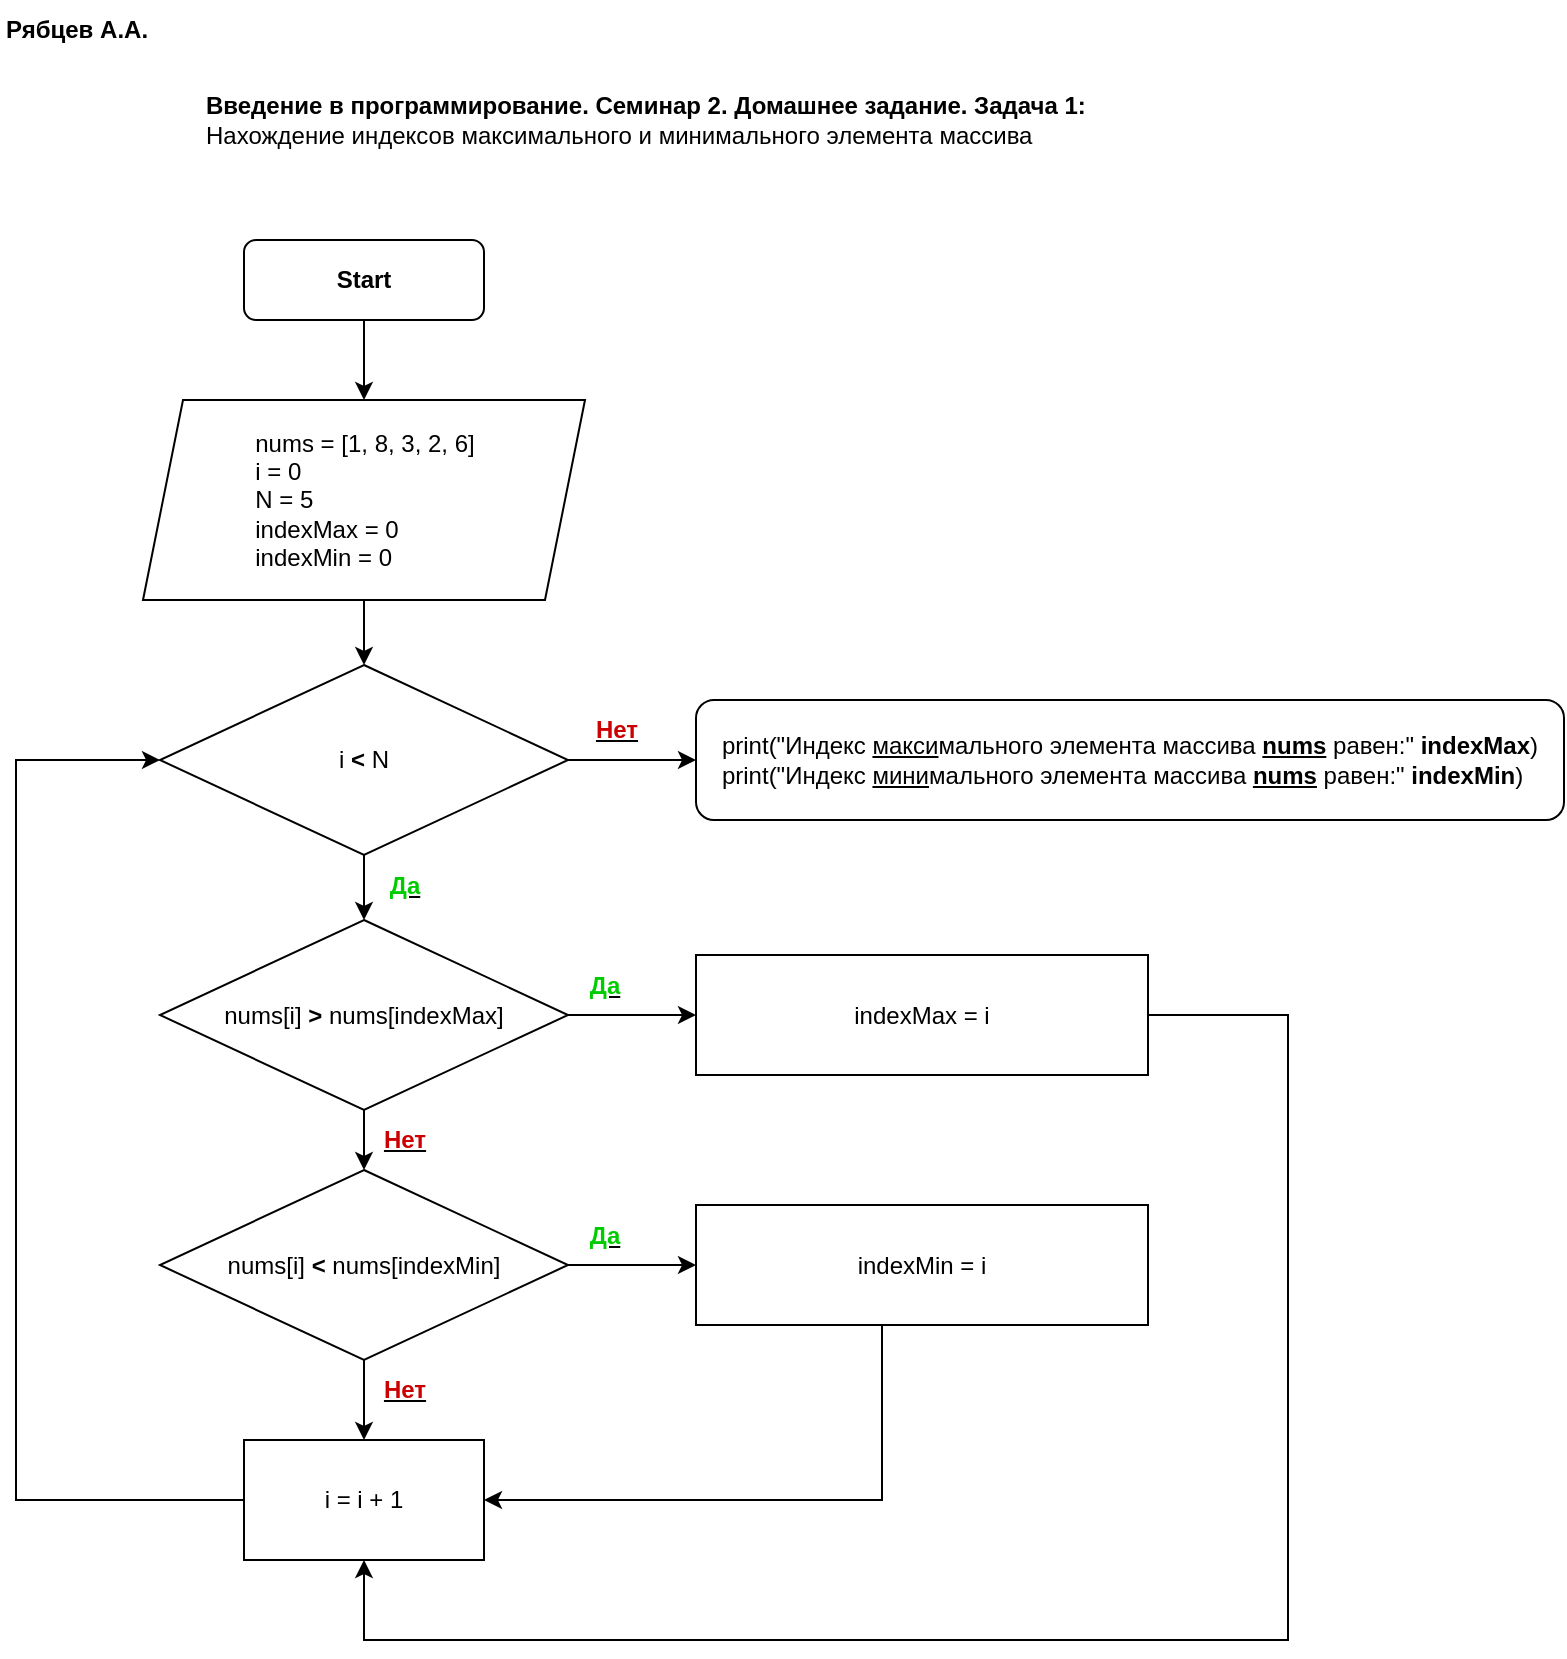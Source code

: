 <mxfile version="20.7.3" type="github">
  <diagram id="C5RBs43oDa-KdzZeNtuy" name="Page-1">
    <mxGraphModel dx="2074" dy="1116" grid="1" gridSize="10" guides="1" tooltips="1" connect="1" arrows="1" fold="1" page="1" pageScale="1" pageWidth="827" pageHeight="1169" math="0" shadow="0">
      <root>
        <mxCell id="WIyWlLk6GJQsqaUBKTNV-0" />
        <mxCell id="WIyWlLk6GJQsqaUBKTNV-1" parent="WIyWlLk6GJQsqaUBKTNV-0" />
        <mxCell id="4gVl8pctc3jqohFmoUcx-28" value="&lt;b&gt;Введение в программирование. Семинар 2. Домашнее задание. Задача 1:&lt;br&gt;&lt;/b&gt;&lt;div&gt;&lt;div&gt;Нахождение индексов максимального и минимального элемента&amp;nbsp;&lt;span style=&quot;background-color: initial;&quot;&gt;массива&lt;/span&gt;&lt;/div&gt;&lt;/div&gt;" style="text;html=1;align=left;verticalAlign=middle;resizable=0;points=[];autosize=1;strokeColor=none;fillColor=none;" parent="WIyWlLk6GJQsqaUBKTNV-1" vertex="1">
          <mxGeometry x="120" y="50" width="460" height="40" as="geometry" />
        </mxCell>
        <mxCell id="4gVl8pctc3jqohFmoUcx-39" value="&lt;b&gt;Рябцев А.А.&lt;/b&gt;" style="text;html=1;align=left;verticalAlign=middle;resizable=0;points=[];autosize=1;strokeColor=none;fillColor=none;" parent="WIyWlLk6GJQsqaUBKTNV-1" vertex="1">
          <mxGeometry x="20" y="10" width="90" height="30" as="geometry" />
        </mxCell>
        <mxCell id="p53ECaZGUEqwGjhpBJcG-26" value="" style="edgeStyle=orthogonalEdgeStyle;rounded=0;orthogonalLoop=1;jettySize=auto;html=1;" edge="1" parent="WIyWlLk6GJQsqaUBKTNV-1" source="p53ECaZGUEqwGjhpBJcG-27" target="p53ECaZGUEqwGjhpBJcG-30">
          <mxGeometry relative="1" as="geometry" />
        </mxCell>
        <mxCell id="p53ECaZGUEqwGjhpBJcG-27" value="&lt;b&gt;Start&lt;/b&gt;" style="rounded=1;whiteSpace=wrap;html=1;fontSize=12;glass=0;strokeWidth=1;shadow=0;" vertex="1" parent="WIyWlLk6GJQsqaUBKTNV-1">
          <mxGeometry x="141" y="130" width="120" height="40" as="geometry" />
        </mxCell>
        <mxCell id="p53ECaZGUEqwGjhpBJcG-28" value="&lt;div style=&quot;text-align: justify;&quot;&gt;&lt;span style=&quot;background-color: initial;&quot;&gt;print(&quot;Индекс &lt;u&gt;макси&lt;/u&gt;мального элемента массива &lt;u style=&quot;font-weight: bold;&quot;&gt;nums&lt;/u&gt;&amp;nbsp;равен:&quot; &lt;b&gt;indexMax&lt;/b&gt;)&lt;/span&gt;&lt;/div&gt;&lt;span style=&quot;border-color: var(--border-color);&quot;&gt;&lt;div style=&quot;text-align: justify;&quot;&gt;&lt;span style=&quot;background-color: initial; border-color: var(--border-color);&quot;&gt;print(&quot;Индекс &lt;u&gt;мини&lt;/u&gt;мального элемента массива &lt;u style=&quot;font-weight: bold;&quot;&gt;nums&lt;/u&gt;&amp;nbsp;равен:&quot; &lt;b&gt;indexMin&lt;/b&gt;)&lt;/span&gt;&lt;/div&gt;&lt;/span&gt;" style="rounded=1;whiteSpace=wrap;html=1;fontSize=12;glass=0;strokeWidth=1;shadow=0;" vertex="1" parent="WIyWlLk6GJQsqaUBKTNV-1">
          <mxGeometry x="367" y="360" width="434" height="60" as="geometry" />
        </mxCell>
        <mxCell id="p53ECaZGUEqwGjhpBJcG-29" value="" style="edgeStyle=orthogonalEdgeStyle;rounded=0;orthogonalLoop=1;jettySize=auto;html=1;" edge="1" parent="WIyWlLk6GJQsqaUBKTNV-1" source="p53ECaZGUEqwGjhpBJcG-30" target="p53ECaZGUEqwGjhpBJcG-43">
          <mxGeometry relative="1" as="geometry" />
        </mxCell>
        <mxCell id="p53ECaZGUEqwGjhpBJcG-30" value="&lt;div style=&quot;text-align: justify;&quot;&gt;&lt;span style=&quot;background-color: initial;&quot;&gt;nums = [1, 8, 3, 2, 6]&lt;/span&gt;&lt;/div&gt;&lt;div style=&quot;text-align: justify;&quot;&gt;&lt;span style=&quot;background-color: initial;&quot;&gt;i = 0&lt;/span&gt;&lt;/div&gt;&lt;div style=&quot;text-align: justify;&quot;&gt;&lt;span style=&quot;background-color: initial;&quot;&gt;N = 5&lt;/span&gt;&lt;/div&gt;&lt;div style=&quot;text-align: justify;&quot;&gt;&lt;span style=&quot;background-color: initial;&quot;&gt;indexMax = 0&lt;/span&gt;&lt;/div&gt;&lt;div style=&quot;text-align: justify;&quot;&gt;&lt;span style=&quot;background-color: initial;&quot;&gt;indexMin = 0&lt;/span&gt;&lt;/div&gt;" style="shape=parallelogram;perimeter=parallelogramPerimeter;whiteSpace=wrap;html=1;fixedSize=1;" vertex="1" parent="WIyWlLk6GJQsqaUBKTNV-1">
          <mxGeometry x="90.5" y="210" width="221" height="100" as="geometry" />
        </mxCell>
        <mxCell id="p53ECaZGUEqwGjhpBJcG-31" value="&lt;b&gt;&lt;u&gt;&lt;font color=&quot;#00cc00&quot;&gt;Да&lt;/font&gt;&lt;/u&gt;&lt;/b&gt;" style="text;html=1;align=center;verticalAlign=middle;resizable=0;points=[];autosize=1;strokeColor=none;fillColor=none;" vertex="1" parent="WIyWlLk6GJQsqaUBKTNV-1">
          <mxGeometry x="201" y="437.5" width="40" height="30" as="geometry" />
        </mxCell>
        <mxCell id="p53ECaZGUEqwGjhpBJcG-32" value="&lt;b&gt;&lt;u&gt;&lt;font color=&quot;#cc0000&quot;&gt;Нет&lt;/font&gt;&lt;/u&gt;&lt;/b&gt;" style="text;html=1;align=center;verticalAlign=middle;resizable=0;points=[];autosize=1;strokeColor=none;fillColor=none;" vertex="1" parent="WIyWlLk6GJQsqaUBKTNV-1">
          <mxGeometry x="307" y="360" width="40" height="30" as="geometry" />
        </mxCell>
        <mxCell id="p53ECaZGUEqwGjhpBJcG-33" style="edgeStyle=orthogonalEdgeStyle;rounded=0;orthogonalLoop=1;jettySize=auto;html=1;entryX=0;entryY=0.5;entryDx=0;entryDy=0;exitX=0;exitY=0.5;exitDx=0;exitDy=0;" edge="1" parent="WIyWlLk6GJQsqaUBKTNV-1" source="p53ECaZGUEqwGjhpBJcG-36" target="p53ECaZGUEqwGjhpBJcG-43">
          <mxGeometry relative="1" as="geometry">
            <Array as="points">
              <mxPoint x="27" y="760" />
              <mxPoint x="27" y="390" />
            </Array>
            <mxPoint x="114" y="390" as="targetPoint" />
          </mxGeometry>
        </mxCell>
        <mxCell id="p53ECaZGUEqwGjhpBJcG-34" value="&lt;b&gt;&lt;u&gt;&lt;font color=&quot;#cc0000&quot;&gt;Нет&lt;/font&gt;&lt;/u&gt;&lt;/b&gt;" style="text;html=1;align=center;verticalAlign=middle;resizable=0;points=[];autosize=1;strokeColor=none;fillColor=none;" vertex="1" parent="WIyWlLk6GJQsqaUBKTNV-1">
          <mxGeometry x="201" y="565" width="40" height="30" as="geometry" />
        </mxCell>
        <mxCell id="p53ECaZGUEqwGjhpBJcG-35" style="edgeStyle=orthogonalEdgeStyle;rounded=0;orthogonalLoop=1;jettySize=auto;html=1;entryX=0.5;entryY=1;entryDx=0;entryDy=0;exitX=1;exitY=0.5;exitDx=0;exitDy=0;" edge="1" parent="WIyWlLk6GJQsqaUBKTNV-1" source="p53ECaZGUEqwGjhpBJcG-49" target="p53ECaZGUEqwGjhpBJcG-36">
          <mxGeometry relative="1" as="geometry">
            <mxPoint x="613" y="490" as="sourcePoint" />
            <Array as="points">
              <mxPoint x="663" y="518" />
              <mxPoint x="663" y="830" />
              <mxPoint x="201" y="830" />
            </Array>
          </mxGeometry>
        </mxCell>
        <mxCell id="p53ECaZGUEqwGjhpBJcG-36" value="i = i + 1" style="rounded=0;whiteSpace=wrap;html=1;" vertex="1" parent="WIyWlLk6GJQsqaUBKTNV-1">
          <mxGeometry x="141" y="730" width="120" height="60" as="geometry" />
        </mxCell>
        <mxCell id="p53ECaZGUEqwGjhpBJcG-37" style="edgeStyle=orthogonalEdgeStyle;rounded=0;orthogonalLoop=1;jettySize=auto;html=1;entryX=1;entryY=0.5;entryDx=0;entryDy=0;exitX=0.5;exitY=1;exitDx=0;exitDy=0;" edge="1" parent="WIyWlLk6GJQsqaUBKTNV-1" source="p53ECaZGUEqwGjhpBJcG-48" target="p53ECaZGUEqwGjhpBJcG-36">
          <mxGeometry relative="1" as="geometry">
            <mxPoint x="473" y="720" as="sourcePoint" />
            <Array as="points">
              <mxPoint x="460" y="760" />
            </Array>
          </mxGeometry>
        </mxCell>
        <mxCell id="p53ECaZGUEqwGjhpBJcG-38" value="" style="edgeStyle=orthogonalEdgeStyle;rounded=0;orthogonalLoop=1;jettySize=auto;html=1;" edge="1" parent="WIyWlLk6GJQsqaUBKTNV-1" source="p53ECaZGUEqwGjhpBJcG-40" target="p53ECaZGUEqwGjhpBJcG-46">
          <mxGeometry relative="1" as="geometry" />
        </mxCell>
        <mxCell id="p53ECaZGUEqwGjhpBJcG-39" value="" style="edgeStyle=orthogonalEdgeStyle;rounded=0;orthogonalLoop=1;jettySize=auto;html=1;" edge="1" parent="WIyWlLk6GJQsqaUBKTNV-1" source="p53ECaZGUEqwGjhpBJcG-40" target="p53ECaZGUEqwGjhpBJcG-49">
          <mxGeometry relative="1" as="geometry" />
        </mxCell>
        <mxCell id="p53ECaZGUEqwGjhpBJcG-40" value="nums[i] &lt;b&gt;&amp;gt;&lt;/b&gt;&amp;nbsp;nums[indexMax]" style="rhombus;whiteSpace=wrap;html=1;" vertex="1" parent="WIyWlLk6GJQsqaUBKTNV-1">
          <mxGeometry x="99" y="470" width="204" height="95" as="geometry" />
        </mxCell>
        <mxCell id="p53ECaZGUEqwGjhpBJcG-41" value="" style="edgeStyle=orthogonalEdgeStyle;rounded=0;orthogonalLoop=1;jettySize=auto;html=1;" edge="1" parent="WIyWlLk6GJQsqaUBKTNV-1" source="p53ECaZGUEqwGjhpBJcG-43" target="p53ECaZGUEqwGjhpBJcG-28">
          <mxGeometry relative="1" as="geometry" />
        </mxCell>
        <mxCell id="p53ECaZGUEqwGjhpBJcG-42" value="" style="edgeStyle=orthogonalEdgeStyle;rounded=0;orthogonalLoop=1;jettySize=auto;html=1;" edge="1" parent="WIyWlLk6GJQsqaUBKTNV-1" source="p53ECaZGUEqwGjhpBJcG-43" target="p53ECaZGUEqwGjhpBJcG-40">
          <mxGeometry relative="1" as="geometry" />
        </mxCell>
        <mxCell id="p53ECaZGUEqwGjhpBJcG-43" value="i &lt;b&gt;&amp;lt;&lt;/b&gt; N" style="rhombus;whiteSpace=wrap;html=1;" vertex="1" parent="WIyWlLk6GJQsqaUBKTNV-1">
          <mxGeometry x="99" y="342.5" width="204" height="95" as="geometry" />
        </mxCell>
        <mxCell id="p53ECaZGUEqwGjhpBJcG-44" value="" style="edgeStyle=orthogonalEdgeStyle;rounded=0;orthogonalLoop=1;jettySize=auto;html=1;" edge="1" parent="WIyWlLk6GJQsqaUBKTNV-1" source="p53ECaZGUEqwGjhpBJcG-46" target="p53ECaZGUEqwGjhpBJcG-36">
          <mxGeometry relative="1" as="geometry" />
        </mxCell>
        <mxCell id="p53ECaZGUEqwGjhpBJcG-45" value="" style="edgeStyle=orthogonalEdgeStyle;rounded=0;orthogonalLoop=1;jettySize=auto;html=1;" edge="1" parent="WIyWlLk6GJQsqaUBKTNV-1" source="p53ECaZGUEqwGjhpBJcG-46" target="p53ECaZGUEqwGjhpBJcG-48">
          <mxGeometry relative="1" as="geometry" />
        </mxCell>
        <mxCell id="p53ECaZGUEqwGjhpBJcG-46" value="nums[i] &lt;b&gt;&amp;lt;&lt;/b&gt;&amp;nbsp;nums[indexMin]" style="rhombus;whiteSpace=wrap;html=1;" vertex="1" parent="WIyWlLk6GJQsqaUBKTNV-1">
          <mxGeometry x="99" y="595" width="204" height="95" as="geometry" />
        </mxCell>
        <mxCell id="p53ECaZGUEqwGjhpBJcG-47" value="&lt;b&gt;&lt;u&gt;&lt;font color=&quot;#cc0000&quot;&gt;Нет&lt;/font&gt;&lt;/u&gt;&lt;/b&gt;" style="text;html=1;align=center;verticalAlign=middle;resizable=0;points=[];autosize=1;strokeColor=none;fillColor=none;" vertex="1" parent="WIyWlLk6GJQsqaUBKTNV-1">
          <mxGeometry x="201" y="690" width="40" height="30" as="geometry" />
        </mxCell>
        <mxCell id="p53ECaZGUEqwGjhpBJcG-48" value="&lt;span style=&quot;text-align: justify;&quot;&gt;indexMin = i&lt;/span&gt;" style="rounded=0;whiteSpace=wrap;html=1;" vertex="1" parent="WIyWlLk6GJQsqaUBKTNV-1">
          <mxGeometry x="367" y="612.5" width="226" height="60" as="geometry" />
        </mxCell>
        <mxCell id="p53ECaZGUEqwGjhpBJcG-49" value="&lt;div style=&quot;text-align: justify;&quot;&gt;indexMax = i&lt;/div&gt;" style="rounded=0;whiteSpace=wrap;html=1;" vertex="1" parent="WIyWlLk6GJQsqaUBKTNV-1">
          <mxGeometry x="367" y="487.5" width="226" height="60" as="geometry" />
        </mxCell>
        <mxCell id="p53ECaZGUEqwGjhpBJcG-50" value="&lt;b&gt;&lt;u&gt;&lt;font color=&quot;#00cc00&quot;&gt;Да&lt;/font&gt;&lt;/u&gt;&lt;/b&gt;" style="text;html=1;align=center;verticalAlign=middle;resizable=0;points=[];autosize=1;strokeColor=none;fillColor=none;" vertex="1" parent="WIyWlLk6GJQsqaUBKTNV-1">
          <mxGeometry x="301" y="487.5" width="40" height="30" as="geometry" />
        </mxCell>
        <mxCell id="p53ECaZGUEqwGjhpBJcG-51" value="&lt;b&gt;&lt;u&gt;&lt;font color=&quot;#00cc00&quot;&gt;Да&lt;/font&gt;&lt;/u&gt;&lt;/b&gt;" style="text;html=1;align=center;verticalAlign=middle;resizable=0;points=[];autosize=1;strokeColor=none;fillColor=none;" vertex="1" parent="WIyWlLk6GJQsqaUBKTNV-1">
          <mxGeometry x="301" y="612.5" width="40" height="30" as="geometry" />
        </mxCell>
      </root>
    </mxGraphModel>
  </diagram>
</mxfile>
